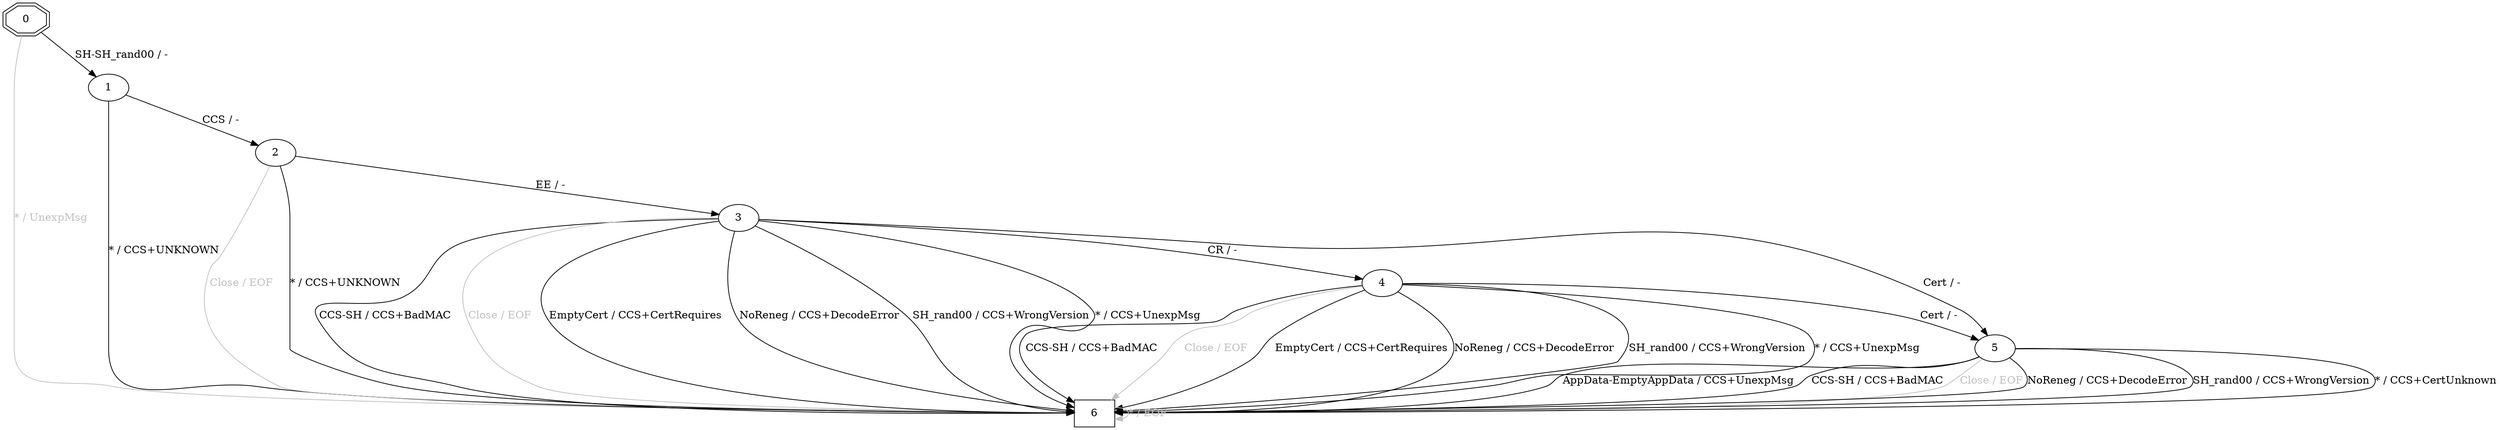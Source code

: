 digraph {
"0" [shape=doubleoctagon];
"1" [shape=ellipse];
"2" [shape=ellipse];
"3" [shape=ellipse];
"4" [shape=ellipse];
"5" [shape=ellipse];
"6" [shape=rectangle];
"0" -> "1" [label="SH-SH_rand00 / -"];
"0" -> "6" [label="* / UnexpMsg", color="grey", fontcolor="grey"];
"1" -> "2" [label="CCS / -"];
"1" -> "6" [label="* / CCS+UNKNOWN"];
"2" -> "6" [label="Close / EOF", color="grey", fontcolor="grey"];
"2" -> "3" [label="EE / -"];
"2" -> "6" [label="* / CCS+UNKNOWN"];
"3" -> "6" [label="CCS-SH / CCS+BadMAC"];
"3" -> "4" [label="CR / -"];
"3" -> "5" [label="Cert / -"];
"3" -> "6" [label="Close / EOF", color="grey", fontcolor="grey"];
"3" -> "6" [label="EmptyCert / CCS+CertRequires"];
"3" -> "6" [label="NoReneg / CCS+DecodeError"];
"3" -> "6" [label="SH_rand00 / CCS+WrongVersion"];
"3" -> "6" [label="* / CCS+UnexpMsg"];
"4" -> "6" [label="CCS-SH / CCS+BadMAC"];
"4" -> "5" [label="Cert / -"];
"4" -> "6" [label="Close / EOF", color="grey", fontcolor="grey"];
"4" -> "6" [label="EmptyCert / CCS+CertRequires"];
"4" -> "6" [label="NoReneg / CCS+DecodeError"];
"4" -> "6" [label="SH_rand00 / CCS+WrongVersion"];
"4" -> "6" [label="* / CCS+UnexpMsg"];
"5" -> "6" [label="AppData-EmptyAppData / CCS+UnexpMsg"];
"5" -> "6" [label="CCS-SH / CCS+BadMAC"];
"5" -> "6" [label="Close / EOF", color="grey", fontcolor="grey"];
"5" -> "6" [label="NoReneg / CCS+DecodeError"];
"5" -> "6" [label="SH_rand00 / CCS+WrongVersion"];
"5" -> "6" [label="* / CCS+CertUnknown"];
"6" -> "6" [label="* / EOF", color="grey", fontcolor="grey"];
}
